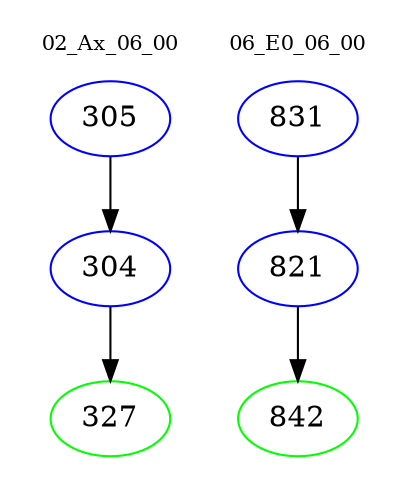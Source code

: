 digraph{
subgraph cluster_0 {
color = white
label = "02_Ax_06_00";
fontsize=10;
T0_305 [label="305", color="blue"]
T0_305 -> T0_304 [color="black"]
T0_304 [label="304", color="blue"]
T0_304 -> T0_327 [color="black"]
T0_327 [label="327", color="green"]
}
subgraph cluster_1 {
color = white
label = "06_E0_06_00";
fontsize=10;
T1_831 [label="831", color="blue"]
T1_831 -> T1_821 [color="black"]
T1_821 [label="821", color="blue"]
T1_821 -> T1_842 [color="black"]
T1_842 [label="842", color="green"]
}
}
